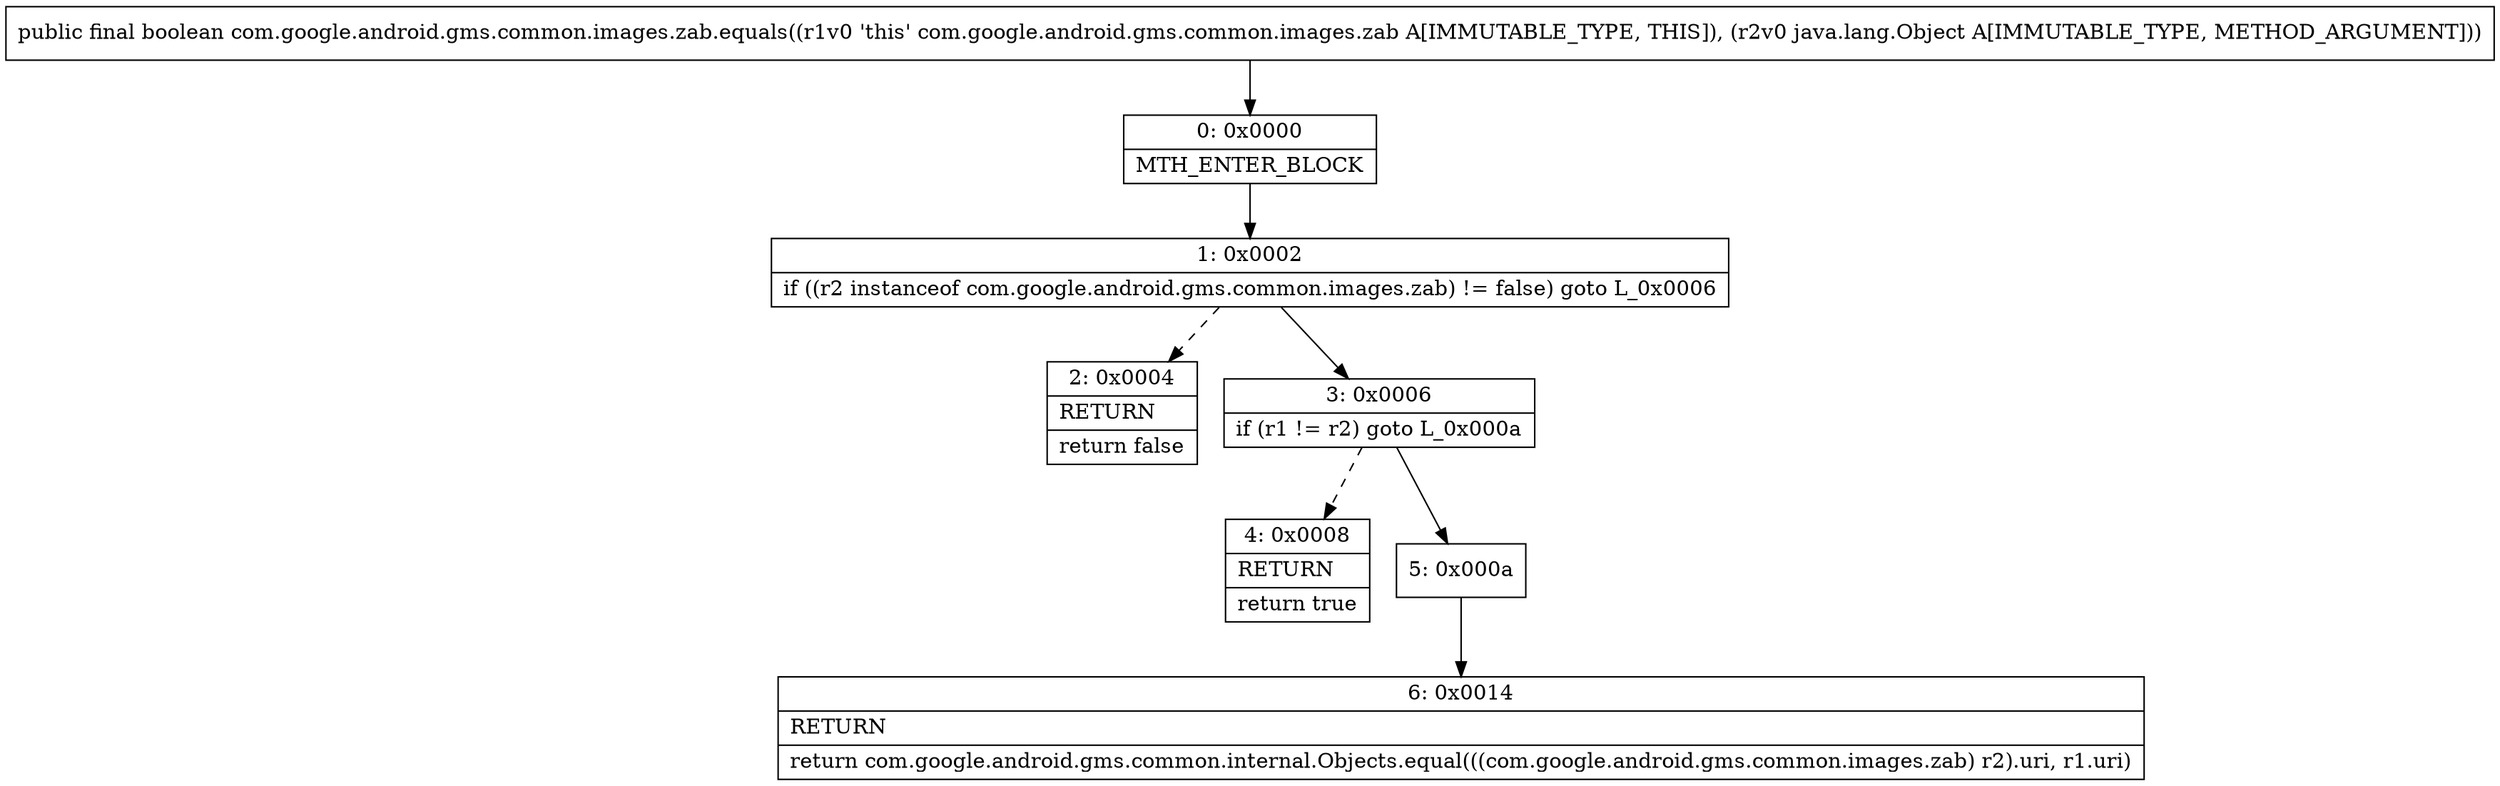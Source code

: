 digraph "CFG forcom.google.android.gms.common.images.zab.equals(Ljava\/lang\/Object;)Z" {
Node_0 [shape=record,label="{0\:\ 0x0000|MTH_ENTER_BLOCK\l}"];
Node_1 [shape=record,label="{1\:\ 0x0002|if ((r2 instanceof com.google.android.gms.common.images.zab) != false) goto L_0x0006\l}"];
Node_2 [shape=record,label="{2\:\ 0x0004|RETURN\l|return false\l}"];
Node_3 [shape=record,label="{3\:\ 0x0006|if (r1 != r2) goto L_0x000a\l}"];
Node_4 [shape=record,label="{4\:\ 0x0008|RETURN\l|return true\l}"];
Node_5 [shape=record,label="{5\:\ 0x000a}"];
Node_6 [shape=record,label="{6\:\ 0x0014|RETURN\l|return com.google.android.gms.common.internal.Objects.equal(((com.google.android.gms.common.images.zab) r2).uri, r1.uri)\l}"];
MethodNode[shape=record,label="{public final boolean com.google.android.gms.common.images.zab.equals((r1v0 'this' com.google.android.gms.common.images.zab A[IMMUTABLE_TYPE, THIS]), (r2v0 java.lang.Object A[IMMUTABLE_TYPE, METHOD_ARGUMENT])) }"];
MethodNode -> Node_0;
Node_0 -> Node_1;
Node_1 -> Node_2[style=dashed];
Node_1 -> Node_3;
Node_3 -> Node_4[style=dashed];
Node_3 -> Node_5;
Node_5 -> Node_6;
}

